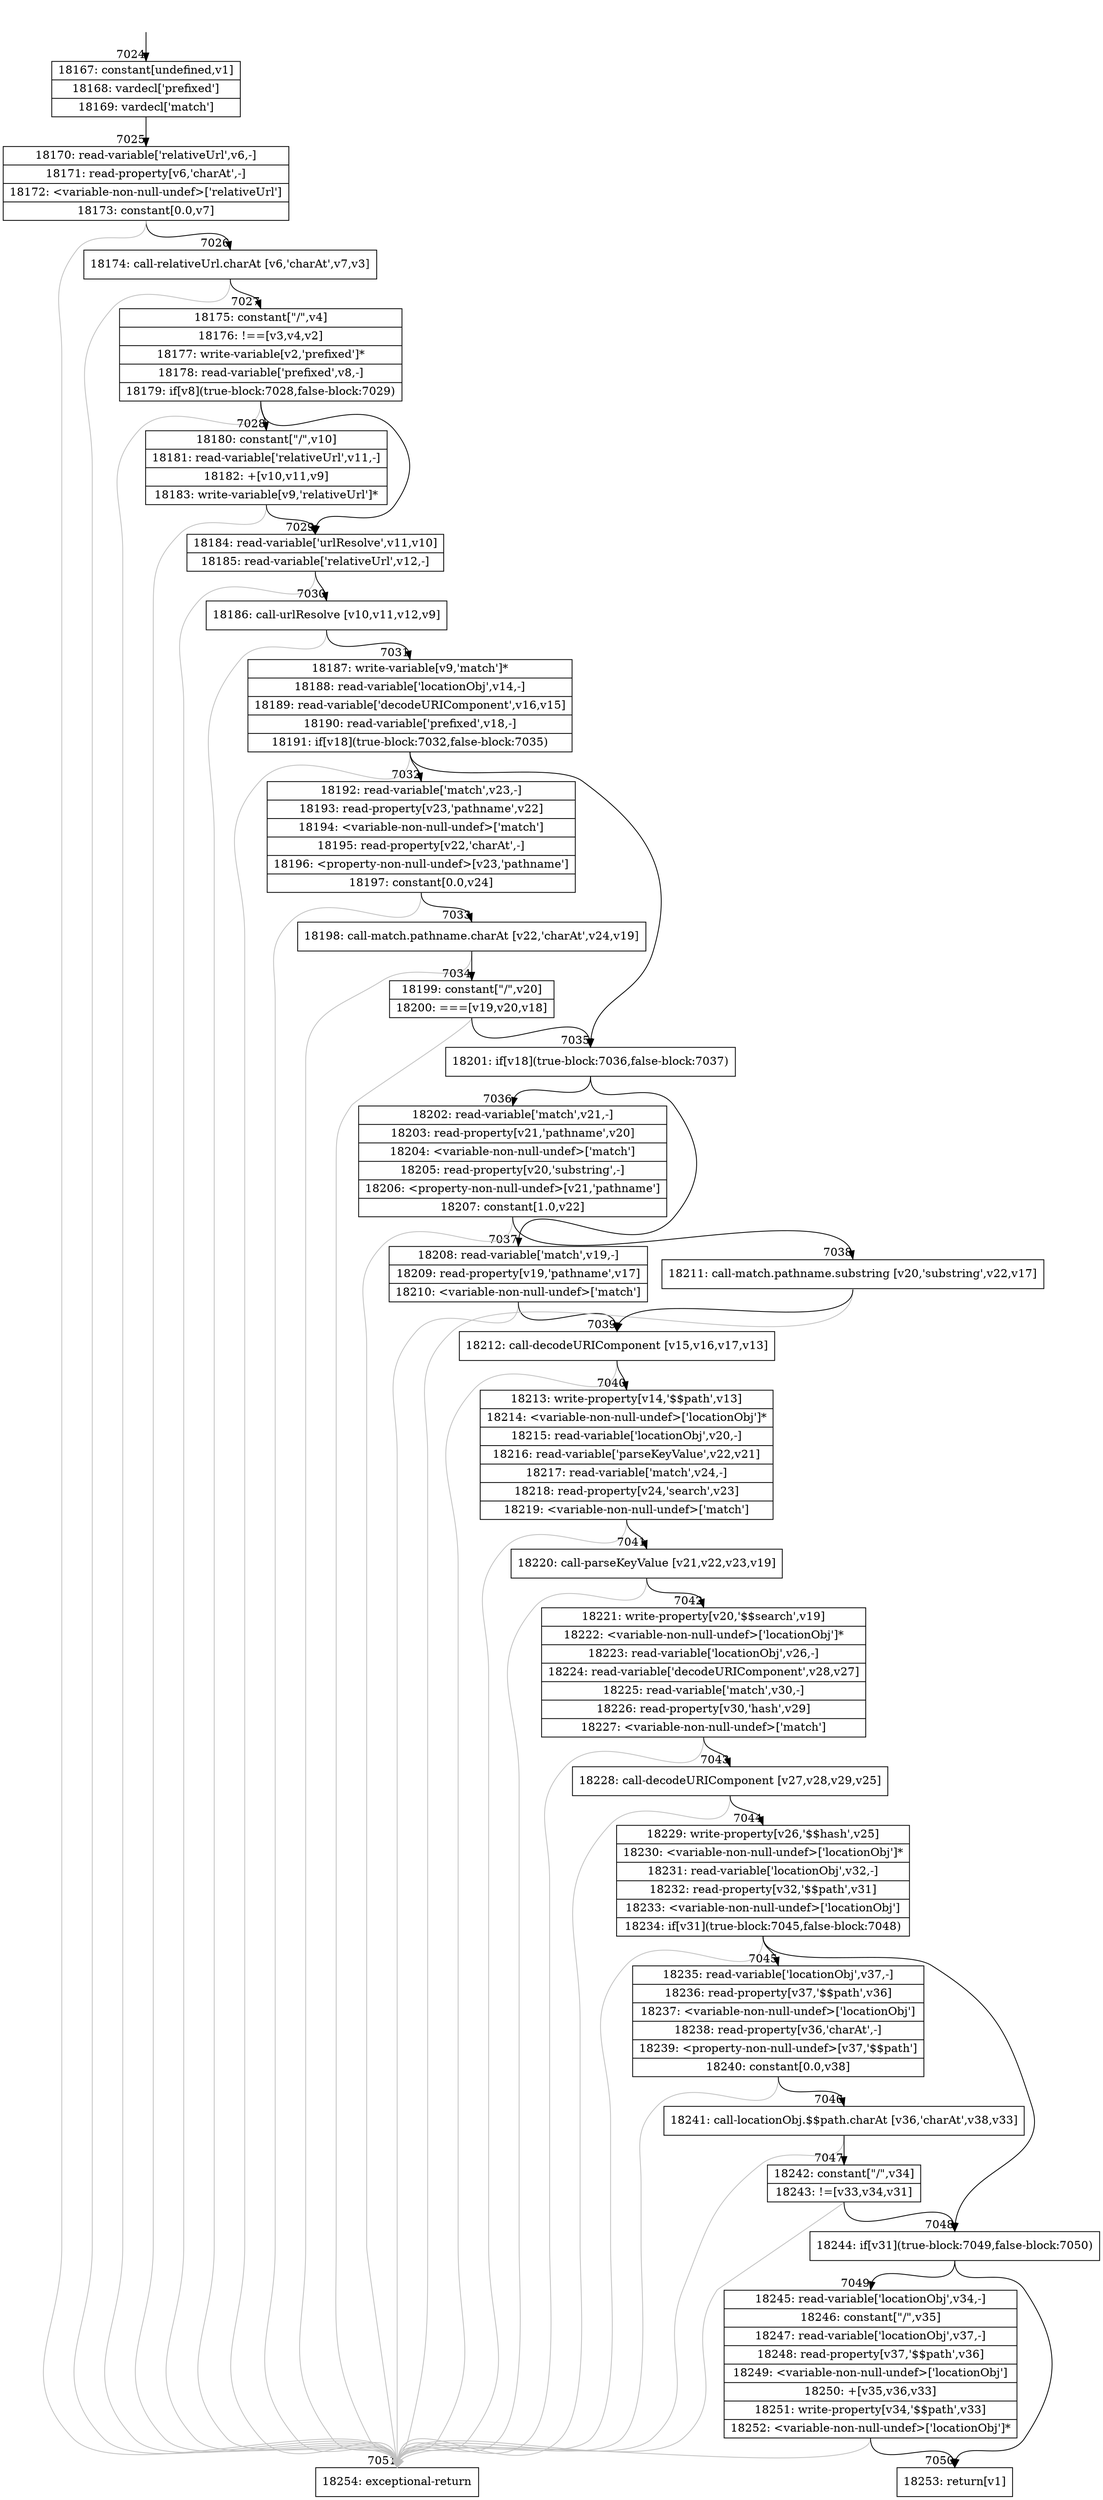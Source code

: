 digraph {
rankdir="TD"
BB_entry529[shape=none,label=""];
BB_entry529 -> BB7024 [tailport=s, headport=n, headlabel="    7024"]
BB7024 [shape=record label="{18167: constant[undefined,v1]|18168: vardecl['prefixed']|18169: vardecl['match']}" ] 
BB7024 -> BB7025 [tailport=s, headport=n, headlabel="      7025"]
BB7025 [shape=record label="{18170: read-variable['relativeUrl',v6,-]|18171: read-property[v6,'charAt',-]|18172: \<variable-non-null-undef\>['relativeUrl']|18173: constant[0.0,v7]}" ] 
BB7025 -> BB7026 [tailport=s, headport=n, headlabel="      7026"]
BB7025 -> BB7051 [tailport=s, headport=n, color=gray, headlabel="      7051"]
BB7026 [shape=record label="{18174: call-relativeUrl.charAt [v6,'charAt',v7,v3]}" ] 
BB7026 -> BB7027 [tailport=s, headport=n, headlabel="      7027"]
BB7026 -> BB7051 [tailport=s, headport=n, color=gray]
BB7027 [shape=record label="{18175: constant[\"/\",v4]|18176: !==[v3,v4,v2]|18177: write-variable[v2,'prefixed']*|18178: read-variable['prefixed',v8,-]|18179: if[v8](true-block:7028,false-block:7029)}" ] 
BB7027 -> BB7028 [tailport=s, headport=n, headlabel="      7028"]
BB7027 -> BB7029 [tailport=s, headport=n, headlabel="      7029"]
BB7027 -> BB7051 [tailport=s, headport=n, color=gray]
BB7028 [shape=record label="{18180: constant[\"/\",v10]|18181: read-variable['relativeUrl',v11,-]|18182: +[v10,v11,v9]|18183: write-variable[v9,'relativeUrl']*}" ] 
BB7028 -> BB7029 [tailport=s, headport=n]
BB7028 -> BB7051 [tailport=s, headport=n, color=gray]
BB7029 [shape=record label="{18184: read-variable['urlResolve',v11,v10]|18185: read-variable['relativeUrl',v12,-]}" ] 
BB7029 -> BB7030 [tailport=s, headport=n, headlabel="      7030"]
BB7029 -> BB7051 [tailport=s, headport=n, color=gray]
BB7030 [shape=record label="{18186: call-urlResolve [v10,v11,v12,v9]}" ] 
BB7030 -> BB7031 [tailport=s, headport=n, headlabel="      7031"]
BB7030 -> BB7051 [tailport=s, headport=n, color=gray]
BB7031 [shape=record label="{18187: write-variable[v9,'match']*|18188: read-variable['locationObj',v14,-]|18189: read-variable['decodeURIComponent',v16,v15]|18190: read-variable['prefixed',v18,-]|18191: if[v18](true-block:7032,false-block:7035)}" ] 
BB7031 -> BB7035 [tailport=s, headport=n, headlabel="      7035"]
BB7031 -> BB7032 [tailport=s, headport=n, headlabel="      7032"]
BB7031 -> BB7051 [tailport=s, headport=n, color=gray]
BB7032 [shape=record label="{18192: read-variable['match',v23,-]|18193: read-property[v23,'pathname',v22]|18194: \<variable-non-null-undef\>['match']|18195: read-property[v22,'charAt',-]|18196: \<property-non-null-undef\>[v23,'pathname']|18197: constant[0.0,v24]}" ] 
BB7032 -> BB7033 [tailport=s, headport=n, headlabel="      7033"]
BB7032 -> BB7051 [tailport=s, headport=n, color=gray]
BB7033 [shape=record label="{18198: call-match.pathname.charAt [v22,'charAt',v24,v19]}" ] 
BB7033 -> BB7034 [tailport=s, headport=n, headlabel="      7034"]
BB7033 -> BB7051 [tailport=s, headport=n, color=gray]
BB7034 [shape=record label="{18199: constant[\"/\",v20]|18200: ===[v19,v20,v18]}" ] 
BB7034 -> BB7035 [tailport=s, headport=n]
BB7034 -> BB7051 [tailport=s, headport=n, color=gray]
BB7035 [shape=record label="{18201: if[v18](true-block:7036,false-block:7037)}" ] 
BB7035 -> BB7036 [tailport=s, headport=n, headlabel="      7036"]
BB7035 -> BB7037 [tailport=s, headport=n, headlabel="      7037"]
BB7036 [shape=record label="{18202: read-variable['match',v21,-]|18203: read-property[v21,'pathname',v20]|18204: \<variable-non-null-undef\>['match']|18205: read-property[v20,'substring',-]|18206: \<property-non-null-undef\>[v21,'pathname']|18207: constant[1.0,v22]}" ] 
BB7036 -> BB7038 [tailport=s, headport=n, headlabel="      7038"]
BB7036 -> BB7051 [tailport=s, headport=n, color=gray]
BB7037 [shape=record label="{18208: read-variable['match',v19,-]|18209: read-property[v19,'pathname',v17]|18210: \<variable-non-null-undef\>['match']}" ] 
BB7037 -> BB7039 [tailport=s, headport=n, headlabel="      7039"]
BB7037 -> BB7051 [tailport=s, headport=n, color=gray]
BB7038 [shape=record label="{18211: call-match.pathname.substring [v20,'substring',v22,v17]}" ] 
BB7038 -> BB7039 [tailport=s, headport=n]
BB7038 -> BB7051 [tailport=s, headport=n, color=gray]
BB7039 [shape=record label="{18212: call-decodeURIComponent [v15,v16,v17,v13]}" ] 
BB7039 -> BB7040 [tailport=s, headport=n, headlabel="      7040"]
BB7039 -> BB7051 [tailport=s, headport=n, color=gray]
BB7040 [shape=record label="{18213: write-property[v14,'$$path',v13]|18214: \<variable-non-null-undef\>['locationObj']*|18215: read-variable['locationObj',v20,-]|18216: read-variable['parseKeyValue',v22,v21]|18217: read-variable['match',v24,-]|18218: read-property[v24,'search',v23]|18219: \<variable-non-null-undef\>['match']}" ] 
BB7040 -> BB7041 [tailport=s, headport=n, headlabel="      7041"]
BB7040 -> BB7051 [tailport=s, headport=n, color=gray]
BB7041 [shape=record label="{18220: call-parseKeyValue [v21,v22,v23,v19]}" ] 
BB7041 -> BB7042 [tailport=s, headport=n, headlabel="      7042"]
BB7041 -> BB7051 [tailport=s, headport=n, color=gray]
BB7042 [shape=record label="{18221: write-property[v20,'$$search',v19]|18222: \<variable-non-null-undef\>['locationObj']*|18223: read-variable['locationObj',v26,-]|18224: read-variable['decodeURIComponent',v28,v27]|18225: read-variable['match',v30,-]|18226: read-property[v30,'hash',v29]|18227: \<variable-non-null-undef\>['match']}" ] 
BB7042 -> BB7043 [tailport=s, headport=n, headlabel="      7043"]
BB7042 -> BB7051 [tailport=s, headport=n, color=gray]
BB7043 [shape=record label="{18228: call-decodeURIComponent [v27,v28,v29,v25]}" ] 
BB7043 -> BB7044 [tailport=s, headport=n, headlabel="      7044"]
BB7043 -> BB7051 [tailport=s, headport=n, color=gray]
BB7044 [shape=record label="{18229: write-property[v26,'$$hash',v25]|18230: \<variable-non-null-undef\>['locationObj']*|18231: read-variable['locationObj',v32,-]|18232: read-property[v32,'$$path',v31]|18233: \<variable-non-null-undef\>['locationObj']|18234: if[v31](true-block:7045,false-block:7048)}" ] 
BB7044 -> BB7048 [tailport=s, headport=n, headlabel="      7048"]
BB7044 -> BB7045 [tailport=s, headport=n, headlabel="      7045"]
BB7044 -> BB7051 [tailport=s, headport=n, color=gray]
BB7045 [shape=record label="{18235: read-variable['locationObj',v37,-]|18236: read-property[v37,'$$path',v36]|18237: \<variable-non-null-undef\>['locationObj']|18238: read-property[v36,'charAt',-]|18239: \<property-non-null-undef\>[v37,'$$path']|18240: constant[0.0,v38]}" ] 
BB7045 -> BB7046 [tailport=s, headport=n, headlabel="      7046"]
BB7045 -> BB7051 [tailport=s, headport=n, color=gray]
BB7046 [shape=record label="{18241: call-locationObj.$$path.charAt [v36,'charAt',v38,v33]}" ] 
BB7046 -> BB7047 [tailport=s, headport=n, headlabel="      7047"]
BB7046 -> BB7051 [tailport=s, headport=n, color=gray]
BB7047 [shape=record label="{18242: constant[\"/\",v34]|18243: !=[v33,v34,v31]}" ] 
BB7047 -> BB7048 [tailport=s, headport=n]
BB7047 -> BB7051 [tailport=s, headport=n, color=gray]
BB7048 [shape=record label="{18244: if[v31](true-block:7049,false-block:7050)}" ] 
BB7048 -> BB7049 [tailport=s, headport=n, headlabel="      7049"]
BB7048 -> BB7050 [tailport=s, headport=n, headlabel="      7050"]
BB7049 [shape=record label="{18245: read-variable['locationObj',v34,-]|18246: constant[\"/\",v35]|18247: read-variable['locationObj',v37,-]|18248: read-property[v37,'$$path',v36]|18249: \<variable-non-null-undef\>['locationObj']|18250: +[v35,v36,v33]|18251: write-property[v34,'$$path',v33]|18252: \<variable-non-null-undef\>['locationObj']*}" ] 
BB7049 -> BB7050 [tailport=s, headport=n]
BB7049 -> BB7051 [tailport=s, headport=n, color=gray]
BB7050 [shape=record label="{18253: return[v1]}" ] 
BB7051 [shape=record label="{18254: exceptional-return}" ] 
//#$~ 11244
}
